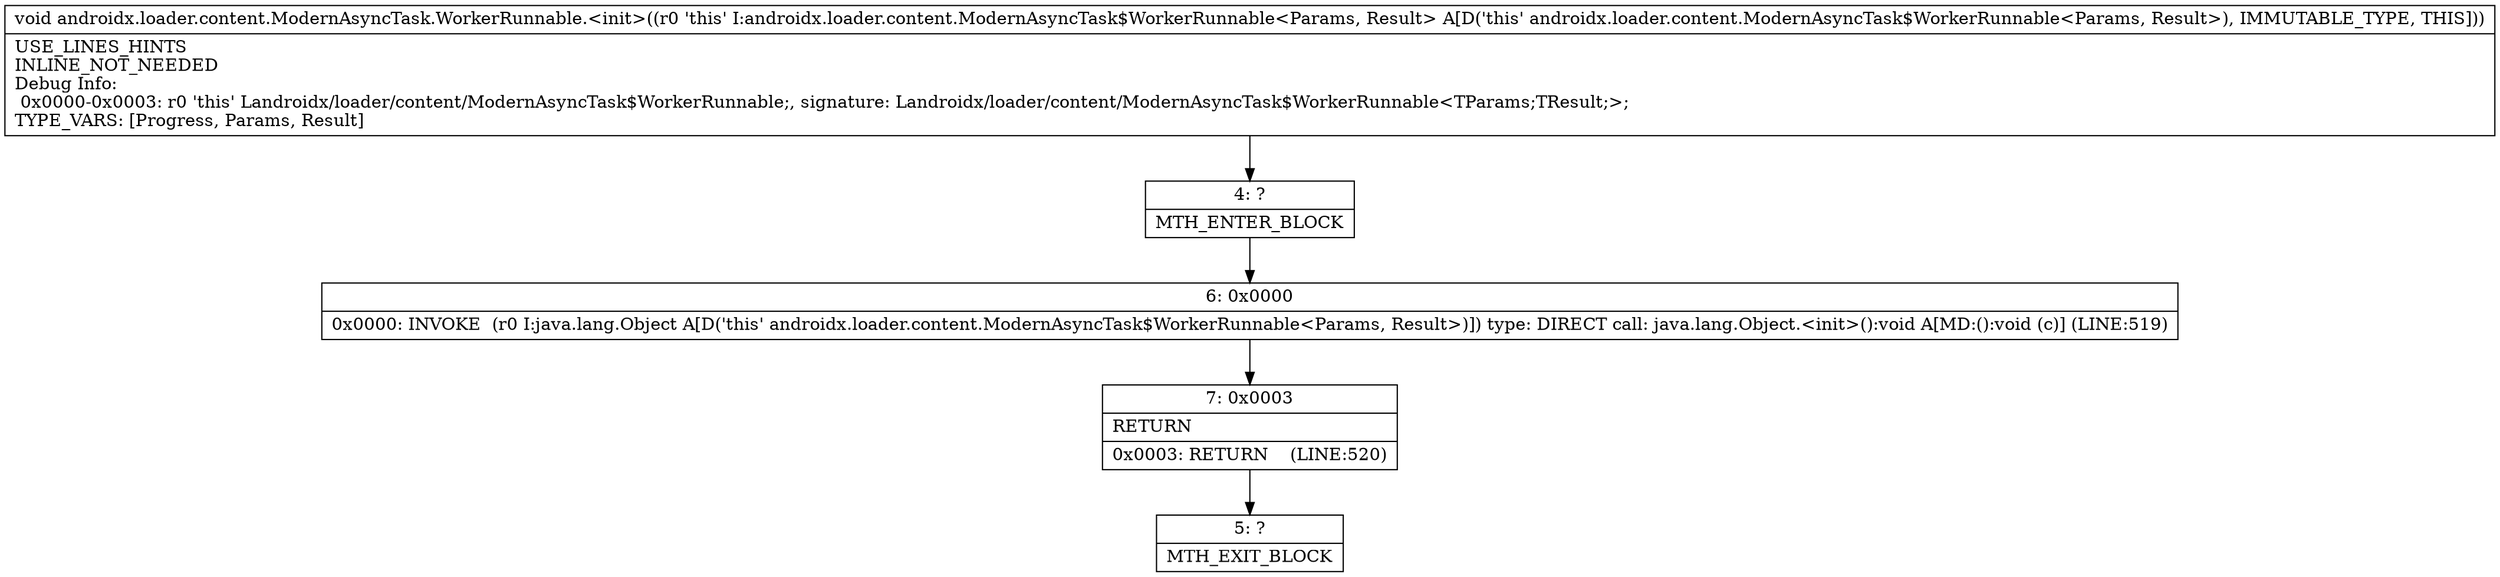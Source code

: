 digraph "CFG forandroidx.loader.content.ModernAsyncTask.WorkerRunnable.\<init\>()V" {
Node_4 [shape=record,label="{4\:\ ?|MTH_ENTER_BLOCK\l}"];
Node_6 [shape=record,label="{6\:\ 0x0000|0x0000: INVOKE  (r0 I:java.lang.Object A[D('this' androidx.loader.content.ModernAsyncTask$WorkerRunnable\<Params, Result\>)]) type: DIRECT call: java.lang.Object.\<init\>():void A[MD:():void (c)] (LINE:519)\l}"];
Node_7 [shape=record,label="{7\:\ 0x0003|RETURN\l|0x0003: RETURN    (LINE:520)\l}"];
Node_5 [shape=record,label="{5\:\ ?|MTH_EXIT_BLOCK\l}"];
MethodNode[shape=record,label="{void androidx.loader.content.ModernAsyncTask.WorkerRunnable.\<init\>((r0 'this' I:androidx.loader.content.ModernAsyncTask$WorkerRunnable\<Params, Result\> A[D('this' androidx.loader.content.ModernAsyncTask$WorkerRunnable\<Params, Result\>), IMMUTABLE_TYPE, THIS]))  | USE_LINES_HINTS\lINLINE_NOT_NEEDED\lDebug Info:\l  0x0000\-0x0003: r0 'this' Landroidx\/loader\/content\/ModernAsyncTask$WorkerRunnable;, signature: Landroidx\/loader\/content\/ModernAsyncTask$WorkerRunnable\<TParams;TResult;\>;\lTYPE_VARS: [Progress, Params, Result]\l}"];
MethodNode -> Node_4;Node_4 -> Node_6;
Node_6 -> Node_7;
Node_7 -> Node_5;
}

